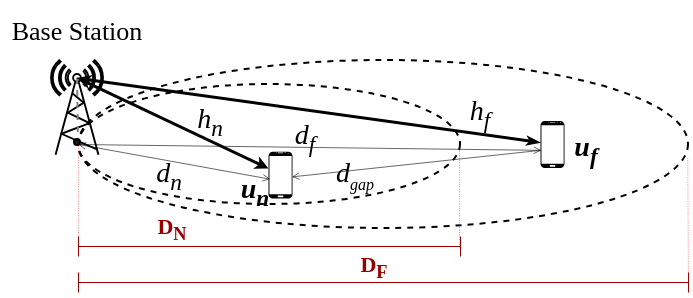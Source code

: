 <mxfile version="22.1.0" type="github" pages="3">
  <diagram id="b-OBa6_lK4KeCsZuDDP8" name="Page-1">
    <mxGraphModel dx="1229" dy="813" grid="1" gridSize="10" guides="1" tooltips="1" connect="1" arrows="1" fold="1" page="1" pageScale="1" pageWidth="850" pageHeight="1100" math="0" shadow="0">
      <root>
        <mxCell id="0" />
        <mxCell id="1" parent="0" />
        <mxCell id="tO50g9iQ6tJXLqnUahDX-7" value="" style="ellipse;whiteSpace=wrap;html=1;fillColor=none;dashed=1;perimeterSpacing=0;sketch=0;movable=1;resizable=1;rotatable=1;deletable=1;editable=1;connectable=1;" parent="1" vertex="1">
          <mxGeometry x="115" y="356" width="305" height="84" as="geometry" />
        </mxCell>
        <mxCell id="tO50g9iQ6tJXLqnUahDX-5" value="" style="ellipse;whiteSpace=wrap;html=1;fillColor=none;dashed=1;movable=1;resizable=1;rotatable=1;deletable=1;editable=1;connectable=1;" parent="1" vertex="1">
          <mxGeometry x="115" y="368" width="191" height="60" as="geometry" />
        </mxCell>
        <mxCell id="tO50g9iQ6tJXLqnUahDX-1" value="" style="fontColor=#0066CC;verticalAlign=top;verticalLabelPosition=bottom;labelPosition=center;align=center;html=1;fillColor=default;strokeColor=default;gradientColor=none;gradientDirection=north;strokeWidth=2;shape=mxgraph.networks.radio_tower;rounded=1;shadow=0;comic=0;labelBackgroundColor=none;perimeterSpacing=0;" parent="1" vertex="1">
          <mxGeometry x="101.5" y="356.13" width="26" height="47.27" as="geometry" />
        </mxCell>
        <mxCell id="tO50g9iQ6tJXLqnUahDX-8" value="" style="endArrow=none;dashed=1;html=1;strokeWidth=1;rounded=0;entryX=0.5;entryY=0.15;entryDx=0;entryDy=0;entryPerimeter=0;exitX=0;exitY=0.5;exitDx=0;exitDy=0;strokeColor=#808080;" parent="1" source="tO50g9iQ6tJXLqnUahDX-7" target="tO50g9iQ6tJXLqnUahDX-1" edge="1">
          <mxGeometry width="50" height="50" relative="1" as="geometry">
            <mxPoint x="100" y="380" as="sourcePoint" />
            <mxPoint x="150" y="330" as="targetPoint" />
          </mxGeometry>
        </mxCell>
        <mxCell id="tO50g9iQ6tJXLqnUahDX-9" value="&lt;span style=&quot;font-size: 13px;&quot;&gt;&lt;b style=&quot;font-size: 14px;&quot;&gt;&lt;i&gt;u&lt;sub&gt;n&lt;/sub&gt;&lt;/i&gt;&lt;/b&gt;&lt;/span&gt;" style="text;html=1;strokeColor=none;fillColor=none;align=center;verticalAlign=middle;whiteSpace=wrap;rounded=0;dashed=1;fontFamily=Times New Roman;" parent="1" vertex="1">
          <mxGeometry x="191.26" y="415.5" width="25" height="12.5" as="geometry" />
        </mxCell>
        <mxCell id="tO50g9iQ6tJXLqnUahDX-10" value="&lt;span style=&quot;font-size: 13px;&quot;&gt;&lt;b style=&quot;font-size: 14px;&quot;&gt;&lt;i&gt;u&lt;sub&gt;f&lt;/sub&gt;&lt;/i&gt;&lt;/b&gt;&lt;/span&gt;" style="text;html=1;strokeColor=none;fillColor=none;align=center;verticalAlign=middle;whiteSpace=wrap;rounded=0;dashed=1;fontFamily=Times New Roman;" parent="1" vertex="1">
          <mxGeometry x="354" y="386.3" width="30" height="30" as="geometry" />
        </mxCell>
        <mxCell id="tO50g9iQ6tJXLqnUahDX-20" value="&lt;span style=&quot;font-weight: normal;&quot;&gt;&lt;font face=&quot;Times New Roman&quot; style=&quot;font-size: 13px;&quot;&gt;Base Station&lt;/font&gt;&lt;/span&gt;" style="text;html=1;strokeColor=none;fillColor=none;align=center;verticalAlign=middle;whiteSpace=wrap;rounded=0;dashed=1;fontStyle=1;fontSize=11;" parent="1" vertex="1">
          <mxGeometry x="76" y="326" width="77" height="30" as="geometry" />
        </mxCell>
        <mxCell id="tO50g9iQ6tJXLqnUahDX-27" value="&lt;span style=&quot;font-size: 11px;&quot;&gt;&lt;b&gt;D&lt;sub&gt;F&lt;/sub&gt;&lt;/b&gt;&lt;/span&gt;" style="text;html=1;strokeColor=none;fillColor=none;align=center;verticalAlign=middle;whiteSpace=wrap;rounded=0;dashed=1;fontFamily=Times New Roman;fontColor=#990000;" parent="1" vertex="1">
          <mxGeometry x="253" y="444" width="20" height="30" as="geometry" />
        </mxCell>
        <mxCell id="tO50g9iQ6tJXLqnUahDX-35" value="" style="ellipse;whiteSpace=wrap;html=1;aspect=fixed;fillColor=#191919;" parent="1" vertex="1">
          <mxGeometry x="113" y="395.5" width="3" height="3" as="geometry" />
        </mxCell>
        <mxCell id="H49S0tHLaL2Qj8qxD6Iv-2" value="" style="endArrow=classicThin;html=1;rounded=0;exitX=0.507;exitY=0.185;exitDx=0;exitDy=0;exitPerimeter=0;strokeColor=#000000;strokeWidth=1.5;startArrow=classicThin;startFill=1;endFill=1;endSize=2;startSize=2;entryX=-0.022;entryY=0.457;entryDx=0;entryDy=0;entryPerimeter=0;" parent="1" source="tO50g9iQ6tJXLqnUahDX-1" target="nDdLiPCy8IWlbIIjnGRO-10" edge="1">
          <mxGeometry width="50" height="50" relative="1" as="geometry">
            <mxPoint x="123" y="318" as="sourcePoint" />
            <mxPoint x="360" y="421" as="targetPoint" />
          </mxGeometry>
        </mxCell>
        <mxCell id="tUv6s2DaMZKzackl_oVq-1" value="&lt;span style=&quot;font-size: 14px;&quot;&gt;&lt;i&gt;h&lt;sub&gt;f&lt;/sub&gt;&lt;/i&gt;&lt;/span&gt;" style="text;html=1;strokeColor=none;fillColor=none;align=center;verticalAlign=middle;whiteSpace=wrap;rounded=0;dashed=1;fontFamily=Times New Roman;" parent="1" vertex="1">
          <mxGeometry x="286" y="368" width="60" height="30" as="geometry" />
        </mxCell>
        <mxCell id="tUv6s2DaMZKzackl_oVq-2" value="&lt;span style=&quot;font-size: 14px;&quot;&gt;&lt;i&gt;h&lt;sub&gt;n&lt;/sub&gt;&lt;/i&gt;&lt;/span&gt;" style="text;html=1;strokeColor=none;fillColor=none;align=center;verticalAlign=middle;whiteSpace=wrap;rounded=0;dashed=1;fontFamily=Times New Roman;" parent="1" vertex="1">
          <mxGeometry x="169" y="372.4" width="24" height="30" as="geometry" />
        </mxCell>
        <mxCell id="nDdLiPCy8IWlbIIjnGRO-3" value="" style="endArrow=open;html=1;rounded=0;exitX=0;exitY=0.5;exitDx=0;exitDy=0;strokeWidth=0.3;startArrow=open;startFill=0;endFill=0;endSize=3;startSize=3;entryX=0.059;entryY=0.586;entryDx=0;entryDy=0;entryPerimeter=0;" parent="1" source="tO50g9iQ6tJXLqnUahDX-5" target="nDdLiPCy8IWlbIIjnGRO-9" edge="1">
          <mxGeometry width="50" height="50" relative="1" as="geometry">
            <mxPoint x="170" y="440" as="sourcePoint" />
            <mxPoint x="235.016" y="388.399" as="targetPoint" />
          </mxGeometry>
        </mxCell>
        <mxCell id="nDdLiPCy8IWlbIIjnGRO-4" value="" style="endArrow=open;html=1;rounded=0;exitX=0;exitY=0.5;exitDx=0;exitDy=0;entryX=0.024;entryY=0.625;entryDx=0;entryDy=0;entryPerimeter=0;strokeWidth=0.3;startArrow=none;startFill=0;endFill=0;endSize=3;startSize=3;" parent="1" source="tO50g9iQ6tJXLqnUahDX-5" target="nDdLiPCy8IWlbIIjnGRO-10" edge="1">
          <mxGeometry width="50" height="50" relative="1" as="geometry">
            <mxPoint x="125" y="408" as="sourcePoint" />
            <mxPoint x="245.016" y="398.399" as="targetPoint" />
          </mxGeometry>
        </mxCell>
        <mxCell id="nDdLiPCy8IWlbIIjnGRO-5" value="&lt;span style=&quot;font-size: 14px;&quot;&gt;&lt;i style=&quot;&quot;&gt;d&lt;sub style=&quot;&quot;&gt;n&lt;/sub&gt;&lt;/i&gt;&lt;/span&gt;" style="text;html=1;strokeColor=none;fillColor=none;align=center;verticalAlign=middle;whiteSpace=wrap;rounded=0;dashed=1;fontFamily=Times New Roman;" parent="1" vertex="1">
          <mxGeometry x="148" y="398.5" width="25" height="30" as="geometry" />
        </mxCell>
        <mxCell id="nDdLiPCy8IWlbIIjnGRO-7" value="&lt;span style=&quot;font-size: 14px;&quot;&gt;&lt;i style=&quot;&quot;&gt;d&lt;sub style=&quot;&quot;&gt;f&lt;/sub&gt;&lt;/i&gt;&lt;/span&gt;" style="text;html=1;strokeColor=none;fillColor=none;align=center;verticalAlign=middle;whiteSpace=wrap;rounded=0;dashed=1;fontFamily=Times New Roman;" parent="1" vertex="1">
          <mxGeometry x="216.26" y="379.7" width="25" height="30" as="geometry" />
        </mxCell>
        <mxCell id="nDdLiPCy8IWlbIIjnGRO-10" value="" style="verticalLabelPosition=bottom;verticalAlign=top;html=1;shadow=0;dashed=0;strokeWidth=0.1;shape=mxgraph.android.phone2;strokeColor=none;fillColor=#000000;" parent="1" vertex="1">
          <mxGeometry x="346" y="386.3" width="12" height="23.4" as="geometry" />
        </mxCell>
        <mxCell id="tO50g9iQ6tJXLqnUahDX-26" value="&lt;span style=&quot;font-size: 11px;&quot;&gt;&lt;b&gt;D&lt;sub&gt;N&lt;/sub&gt;&lt;/b&gt;&lt;/span&gt;" style="text;html=1;strokeColor=none;fillColor=none;align=center;verticalAlign=middle;whiteSpace=wrap;rounded=0;dashed=1;fontFamily=Times New Roman;fontColor=#990000;strokeWidth=0.2;" parent="1" vertex="1">
          <mxGeometry x="149" y="425" width="25.521" height="30" as="geometry" />
        </mxCell>
        <mxCell id="nDdLiPCy8IWlbIIjnGRO-21" value="" style="endArrow=none;dashed=1;html=1;strokeWidth=0.2;rounded=0;fontFamily=Times New Roman;fontSize=11;fontColor=#990000;startSize=3;endSize=3;strokeColor=#CC0000;" parent="1" edge="1">
          <mxGeometry width="50" height="50" relative="1" as="geometry">
            <mxPoint x="420" y="470" as="sourcePoint" />
            <mxPoint x="419.62" y="404" as="targetPoint" />
          </mxGeometry>
        </mxCell>
        <mxCell id="nDdLiPCy8IWlbIIjnGRO-25" value="" style="endArrow=none;dashed=1;html=1;strokeWidth=0.2;rounded=0;fontFamily=Times New Roman;fontSize=11;fontColor=#990000;startSize=3;endSize=3;strokeColor=#CC0000;" parent="1" edge="1">
          <mxGeometry width="50" height="50" relative="1" as="geometry">
            <mxPoint x="115.0" y="449.5" as="sourcePoint" />
            <mxPoint x="115.0" y="398.5" as="targetPoint" />
          </mxGeometry>
        </mxCell>
        <mxCell id="nDdLiPCy8IWlbIIjnGRO-9" value="" style="verticalLabelPosition=bottom;verticalAlign=top;html=1;shadow=0;dashed=0;strokeWidth=0.1;shape=mxgraph.android.phone2;strokeColor=none;fillColor=#000000;" parent="1" vertex="1">
          <mxGeometry x="210" y="401.6" width="12" height="23.4" as="geometry" />
        </mxCell>
        <mxCell id="nDdLiPCy8IWlbIIjnGRO-30" value="" style="endArrow=classic;html=1;rounded=0;strokeColor=#000000;exitX=0.503;exitY=0.184;exitDx=0;exitDy=0;exitPerimeter=0;strokeWidth=1.5;startArrow=classicThin;startFill=1;endFill=1;endSize=2;startSize=2;" parent="1" source="tO50g9iQ6tJXLqnUahDX-1" edge="1">
          <mxGeometry width="50" height="50" relative="1" as="geometry">
            <mxPoint x="114.578" y="364.828" as="sourcePoint" />
            <mxPoint x="210" y="410" as="targetPoint" />
          </mxGeometry>
        </mxCell>
        <mxCell id="nDdLiPCy8IWlbIIjnGRO-31" value="" style="group" parent="1" vertex="1" connectable="0">
          <mxGeometry x="115" y="444" width="191" height="10" as="geometry" />
        </mxCell>
        <mxCell id="tO50g9iQ6tJXLqnUahDX-18" value="" style="endArrow=none;html=1;rounded=0;fontSize=13;fontColor=#636363;strokeColor=#990000;strokeWidth=0.5;" parent="nDdLiPCy8IWlbIIjnGRO-31" edge="1">
          <mxGeometry width="50" height="50" relative="1" as="geometry">
            <mxPoint y="5" as="sourcePoint" />
            <mxPoint x="191" y="5" as="targetPoint" />
          </mxGeometry>
        </mxCell>
        <mxCell id="nDdLiPCy8IWlbIIjnGRO-27" value="" style="endArrow=none;html=1;rounded=0;fontSize=13;fontColor=#990000;strokeColor=#990000;strokeWidth=0.5;" parent="nDdLiPCy8IWlbIIjnGRO-31" edge="1">
          <mxGeometry width="50" height="50" relative="1" as="geometry">
            <mxPoint y="10" as="sourcePoint" />
            <mxPoint as="targetPoint" />
          </mxGeometry>
        </mxCell>
        <mxCell id="nDdLiPCy8IWlbIIjnGRO-28" value="" style="endArrow=none;html=1;rounded=0;fontSize=13;fontColor=#990000;strokeColor=#990000;strokeWidth=0.5;" parent="nDdLiPCy8IWlbIIjnGRO-31" edge="1">
          <mxGeometry width="50" height="50" relative="1" as="geometry">
            <mxPoint x="191" y="10" as="sourcePoint" />
            <mxPoint x="191" as="targetPoint" />
          </mxGeometry>
        </mxCell>
        <mxCell id="nDdLiPCy8IWlbIIjnGRO-32" value="" style="group" parent="1" vertex="1" connectable="0">
          <mxGeometry x="115" y="462" width="305" height="10" as="geometry" />
        </mxCell>
        <mxCell id="tO50g9iQ6tJXLqnUahDX-19" value="" style="endArrow=none;html=1;rounded=0;fontSize=13;fontColor=#990000;strokeColor=#990000;strokeWidth=0.5;" parent="nDdLiPCy8IWlbIIjnGRO-32" edge="1">
          <mxGeometry width="50" height="50" relative="1" as="geometry">
            <mxPoint y="5" as="sourcePoint" />
            <mxPoint x="305" y="5" as="targetPoint" />
          </mxGeometry>
        </mxCell>
        <mxCell id="tO50g9iQ6tJXLqnUahDX-24" value="" style="endArrow=none;html=1;rounded=0;fontSize=13;fontColor=#990000;strokeColor=#990000;strokeWidth=0.5;" parent="nDdLiPCy8IWlbIIjnGRO-32" edge="1">
          <mxGeometry width="50" height="50" relative="1" as="geometry">
            <mxPoint y="10" as="sourcePoint" />
            <mxPoint as="targetPoint" />
          </mxGeometry>
        </mxCell>
        <mxCell id="nDdLiPCy8IWlbIIjnGRO-26" value="" style="endArrow=none;html=1;rounded=0;fontSize=13;fontColor=#990000;strokeColor=#990000;strokeWidth=0.5;" parent="nDdLiPCy8IWlbIIjnGRO-32" edge="1">
          <mxGeometry width="50" height="50" relative="1" as="geometry">
            <mxPoint x="305" y="10" as="sourcePoint" />
            <mxPoint x="305" as="targetPoint" />
          </mxGeometry>
        </mxCell>
        <mxCell id="ETNqU_zbDk-HJNVnh3iV-1" value="" style="endArrow=none;dashed=1;html=1;strokeWidth=0.2;rounded=0;fontFamily=Times New Roman;fontSize=11;fontColor=#990000;startSize=3;endSize=3;strokeColor=#CC0000;" parent="1" edge="1">
          <mxGeometry width="50" height="50" relative="1" as="geometry">
            <mxPoint x="305.52" y="449.5" as="sourcePoint" />
            <mxPoint x="305.52" y="398.5" as="targetPoint" />
          </mxGeometry>
        </mxCell>
        <mxCell id="04BlQzbQStKkMsuI6OcD-1" value="" style="endArrow=none;html=1;rounded=0;exitX=0.984;exitY=0.538;exitDx=0;exitDy=0;strokeWidth=0.3;startArrow=open;startFill=0;endFill=0;endSize=3;startSize=3;entryX=0.009;entryY=0.625;entryDx=0;entryDy=0;entryPerimeter=0;exitPerimeter=0;" parent="1" source="nDdLiPCy8IWlbIIjnGRO-9" target="nDdLiPCy8IWlbIIjnGRO-10" edge="1">
          <mxGeometry width="50" height="50" relative="1" as="geometry">
            <mxPoint x="125" y="408" as="sourcePoint" />
            <mxPoint x="220.708" y="425.312" as="targetPoint" />
          </mxGeometry>
        </mxCell>
        <mxCell id="04BlQzbQStKkMsuI6OcD-2" value="&lt;i style=&quot;&quot;&gt;&lt;span style=&quot;font-size: 14px;&quot;&gt;d&lt;/span&gt;&lt;sub style=&quot;&quot;&gt;&lt;font style=&quot;font-size: 8px;&quot;&gt;gap&lt;/font&gt;&lt;/sub&gt;&lt;/i&gt;" style="text;html=1;strokeColor=none;fillColor=none;align=center;verticalAlign=middle;whiteSpace=wrap;rounded=0;dashed=1;fontFamily=Times New Roman;" parent="1" vertex="1">
          <mxGeometry x="241.26" y="398.5" width="25" height="30" as="geometry" />
        </mxCell>
      </root>
    </mxGraphModel>
  </diagram>
  <diagram id="V_QKAScqgxeFU0R6fdEx" name="Page-2">
    <mxGraphModel dx="1229" dy="813" grid="1" gridSize="10" guides="1" tooltips="1" connect="1" arrows="1" fold="1" page="1" pageScale="1" pageWidth="850" pageHeight="1100" math="0" shadow="0">
      <root>
        <mxCell id="0" />
        <mxCell id="1" parent="0" />
        <mxCell id="zHpPPcOoKTyZUf0YzHXz-34" value="" style="group" parent="1" vertex="1" connectable="0">
          <mxGeometry x="60" y="210" width="729.84" height="314" as="geometry" />
        </mxCell>
        <mxCell id="zHpPPcOoKTyZUf0YzHXz-1" value="" style="ellipse;whiteSpace=wrap;html=1;fillColor=none;dashed=1;perimeterSpacing=0;sketch=0;movable=1;resizable=1;rotatable=1;deletable=1;editable=1;connectable=1;" parent="zHpPPcOoKTyZUf0YzHXz-34" vertex="1">
          <mxGeometry x="82.743" y="63.649" width="647.097" height="178.216" as="geometry" />
        </mxCell>
        <mxCell id="zHpPPcOoKTyZUf0YzHXz-2" value="" style="ellipse;whiteSpace=wrap;html=1;fillColor=none;dashed=1;movable=1;resizable=1;rotatable=1;deletable=1;editable=1;connectable=1;" parent="zHpPPcOoKTyZUf0YzHXz-34" vertex="1">
          <mxGeometry x="82.743" y="89.108" width="405.231" height="127.297" as="geometry" />
        </mxCell>
        <mxCell id="zHpPPcOoKTyZUf0YzHXz-3" value="" style="fontColor=#0066CC;verticalAlign=top;verticalLabelPosition=bottom;labelPosition=center;align=center;html=1;fillColor=default;strokeColor=default;gradientColor=none;gradientDirection=north;strokeWidth=2;shape=mxgraph.networks.radio_tower;rounded=1;shadow=0;comic=0;labelBackgroundColor=none;perimeterSpacing=0;" parent="zHpPPcOoKTyZUf0YzHXz-34" vertex="1">
          <mxGeometry x="54.102" y="63.924" width="55.162" height="100.289" as="geometry" />
        </mxCell>
        <mxCell id="zHpPPcOoKTyZUf0YzHXz-4" value="" style="endArrow=none;dashed=1;html=1;strokeWidth=1;rounded=0;entryX=0.5;entryY=0.15;entryDx=0;entryDy=0;entryPerimeter=0;exitX=0;exitY=0.5;exitDx=0;exitDy=0;strokeColor=#808080;" parent="zHpPPcOoKTyZUf0YzHXz-34" source="zHpPPcOoKTyZUf0YzHXz-1" target="zHpPPcOoKTyZUf0YzHXz-3" edge="1">
          <mxGeometry width="50" height="50" relative="1" as="geometry">
            <mxPoint x="50.919" y="114.568" as="sourcePoint" />
            <mxPoint x="157.0" y="8.486" as="targetPoint" />
          </mxGeometry>
        </mxCell>
        <mxCell id="zHpPPcOoKTyZUf0YzHXz-5" value="&lt;span style=&quot;font-size: 17px;&quot;&gt;&lt;b style=&quot;font-size: 17px;&quot;&gt;&lt;i style=&quot;font-size: 17px;&quot;&gt;u&lt;sub style=&quot;font-size: 17px;&quot;&gt;n&lt;/sub&gt;&lt;/i&gt;&lt;/b&gt;&lt;/span&gt;" style="text;html=1;strokeColor=none;fillColor=none;align=center;verticalAlign=middle;whiteSpace=wrap;rounded=0;dashed=1;fontFamily=Times New Roman;fontSize=17;" parent="zHpPPcOoKTyZUf0YzHXz-34" vertex="1">
          <mxGeometry x="244.539" y="189.885" width="53.041" height="26.52" as="geometry" />
        </mxCell>
        <mxCell id="zHpPPcOoKTyZUf0YzHXz-6" value="&lt;span style=&quot;font-size: 17px;&quot;&gt;&lt;b style=&quot;font-size: 17px;&quot;&gt;&lt;i style=&quot;font-size: 17px;&quot;&gt;u&lt;sub style=&quot;font-size: 17px;&quot;&gt;f&lt;/sub&gt;&lt;/i&gt;&lt;/b&gt;&lt;/span&gt;" style="text;html=1;strokeColor=none;fillColor=none;align=center;verticalAlign=middle;whiteSpace=wrap;rounded=0;dashed=1;fontFamily=Times New Roman;fontSize=17;" parent="zHpPPcOoKTyZUf0YzHXz-34" vertex="1">
          <mxGeometry x="589.813" y="127.934" width="63.649" height="63.649" as="geometry" />
        </mxCell>
        <mxCell id="zHpPPcOoKTyZUf0YzHXz-7" value="&lt;span style=&quot;font-weight: normal; font-size: 14px;&quot;&gt;&lt;font face=&quot;Times New Roman&quot; style=&quot;font-size: 14px;&quot;&gt;Base Station&lt;/font&gt;&lt;/span&gt;" style="text;html=1;strokeColor=none;fillColor=none;align=center;verticalAlign=middle;whiteSpace=wrap;rounded=0;dashed=1;fontStyle=1;fontSize=14;" parent="zHpPPcOoKTyZUf0YzHXz-34" vertex="1">
          <mxGeometry width="163.365" height="63.649" as="geometry" />
        </mxCell>
        <mxCell id="zHpPPcOoKTyZUf0YzHXz-8" value="&lt;span style=&quot;font-size: 17px;&quot;&gt;&lt;b style=&quot;font-size: 17px;&quot;&gt;D&lt;sub style=&quot;font-size: 17px;&quot;&gt;F&lt;/sub&gt;&lt;/b&gt;&lt;/span&gt;" style="text;html=1;strokeColor=none;fillColor=none;align=center;verticalAlign=middle;whiteSpace=wrap;rounded=0;dashed=1;fontFamily=Times New Roman;fontColor=#990000;fontSize=17;" parent="zHpPPcOoKTyZUf0YzHXz-34" vertex="1">
          <mxGeometry x="375.528" y="250.351" width="42.433" height="63.649" as="geometry" />
        </mxCell>
        <mxCell id="zHpPPcOoKTyZUf0YzHXz-9" value="" style="ellipse;whiteSpace=wrap;html=1;aspect=fixed;fillColor=#191919;" parent="zHpPPcOoKTyZUf0YzHXz-34" vertex="1">
          <mxGeometry x="78.5" y="147.453" width="6.365" height="6.365" as="geometry" />
        </mxCell>
        <mxCell id="zHpPPcOoKTyZUf0YzHXz-10" value="" style="endArrow=classicThin;html=1;rounded=0;exitX=0.507;exitY=0.185;exitDx=0;exitDy=0;exitPerimeter=0;strokeColor=#000000;strokeWidth=1.5;startArrow=classicThin;startFill=1;endFill=1;endSize=2;startSize=2;entryX=-0.022;entryY=0.457;entryDx=0;entryDy=0;entryPerimeter=0;" parent="zHpPPcOoKTyZUf0YzHXz-34" source="zHpPPcOoKTyZUf0YzHXz-3" target="zHpPPcOoKTyZUf0YzHXz-17" edge="1">
          <mxGeometry width="50" height="50" relative="1" as="geometry">
            <mxPoint x="99.717" y="-16.973" as="sourcePoint" />
            <mxPoint x="602.542" y="201.554" as="targetPoint" />
          </mxGeometry>
        </mxCell>
        <mxCell id="zHpPPcOoKTyZUf0YzHXz-11" value="&lt;span style=&quot;font-size: 17px;&quot;&gt;&lt;i style=&quot;font-size: 17px;&quot;&gt;h&lt;sub style=&quot;font-size: 17px;&quot;&gt;f&lt;/sub&gt;&lt;/i&gt;&lt;/span&gt;" style="text;html=1;strokeColor=none;fillColor=none;align=center;verticalAlign=middle;whiteSpace=wrap;rounded=0;dashed=1;fontFamily=Times New Roman;fontSize=17;" parent="zHpPPcOoKTyZUf0YzHXz-34" vertex="1">
          <mxGeometry x="445.542" y="89.108" width="127.298" height="63.649" as="geometry" />
        </mxCell>
        <mxCell id="zHpPPcOoKTyZUf0YzHXz-12" value="&lt;span style=&quot;font-size: 14px;&quot;&gt;&lt;i&gt;h&lt;sub&gt;n&lt;/sub&gt;&lt;/i&gt;&lt;/span&gt;" style="text;html=1;strokeColor=none;fillColor=none;align=center;verticalAlign=middle;whiteSpace=wrap;rounded=0;dashed=1;fontFamily=Times New Roman;" parent="zHpPPcOoKTyZUf0YzHXz-34" vertex="1">
          <mxGeometry x="197.311" y="98.443" width="50.919" height="63.649" as="geometry" />
        </mxCell>
        <mxCell id="zHpPPcOoKTyZUf0YzHXz-13" value="" style="endArrow=open;html=1;rounded=0;exitX=0;exitY=0.5;exitDx=0;exitDy=0;strokeWidth=0.3;startArrow=open;startFill=0;endFill=0;endSize=3;startSize=3;entryX=0.059;entryY=0.586;entryDx=0;entryDy=0;entryPerimeter=0;" parent="zHpPPcOoKTyZUf0YzHXz-34" source="zHpPPcOoKTyZUf0YzHXz-2" target="zHpPPcOoKTyZUf0YzHXz-21" edge="1">
          <mxGeometry width="50" height="50" relative="1" as="geometry">
            <mxPoint x="199.433" y="241.865" as="sourcePoint" />
            <mxPoint x="337.373" y="132.388" as="targetPoint" />
          </mxGeometry>
        </mxCell>
        <mxCell id="zHpPPcOoKTyZUf0YzHXz-14" value="" style="endArrow=open;html=1;rounded=0;exitX=0;exitY=0.5;exitDx=0;exitDy=0;entryX=0.024;entryY=0.625;entryDx=0;entryDy=0;entryPerimeter=0;strokeWidth=0.3;startArrow=none;startFill=0;endFill=0;endSize=3;startSize=3;" parent="zHpPPcOoKTyZUf0YzHXz-34" source="zHpPPcOoKTyZUf0YzHXz-2" target="zHpPPcOoKTyZUf0YzHXz-17" edge="1">
          <mxGeometry width="50" height="50" relative="1" as="geometry">
            <mxPoint x="103.96" y="173.973" as="sourcePoint" />
            <mxPoint x="358.589" y="153.604" as="targetPoint" />
          </mxGeometry>
        </mxCell>
        <mxCell id="zHpPPcOoKTyZUf0YzHXz-15" value="&lt;span style=&quot;font-size: 17px;&quot;&gt;&lt;i style=&quot;font-size: 17px;&quot;&gt;d&lt;sub style=&quot;font-size: 17px;&quot;&gt;n&lt;/sub&gt;&lt;/i&gt;&lt;/span&gt;" style="text;html=1;strokeColor=none;fillColor=none;align=center;verticalAlign=middle;whiteSpace=wrap;rounded=0;dashed=1;fontFamily=Times New Roman;fontSize=17;" parent="zHpPPcOoKTyZUf0YzHXz-34" vertex="1">
          <mxGeometry x="152.757" y="153.818" width="53.041" height="63.649" as="geometry" />
        </mxCell>
        <mxCell id="zHpPPcOoKTyZUf0YzHXz-16" value="&lt;span style=&quot;font-size: 17px;&quot;&gt;&lt;i style=&quot;font-size: 17px;&quot;&gt;d&lt;sub style=&quot;font-size: 17px;&quot;&gt;f&lt;/sub&gt;&lt;/i&gt;&lt;/span&gt;" style="text;html=1;strokeColor=none;fillColor=none;align=center;verticalAlign=middle;whiteSpace=wrap;rounded=0;dashed=1;fontFamily=Times New Roman;fontSize=17;" parent="zHpPPcOoKTyZUf0YzHXz-34" vertex="1">
          <mxGeometry x="297.58" y="113.931" width="53.041" height="63.649" as="geometry" />
        </mxCell>
        <mxCell id="zHpPPcOoKTyZUf0YzHXz-17" value="" style="verticalLabelPosition=bottom;verticalAlign=top;html=1;shadow=0;dashed=0;strokeWidth=0.1;shape=mxgraph.android.phone2;strokeColor=none;fillColor=#000000;" parent="zHpPPcOoKTyZUf0YzHXz-34" vertex="1">
          <mxGeometry x="572.84" y="127.934" width="25.46" height="49.646" as="geometry" />
        </mxCell>
        <mxCell id="zHpPPcOoKTyZUf0YzHXz-18" value="&lt;span style=&quot;font-size: 17px;&quot;&gt;&lt;b style=&quot;font-size: 17px;&quot;&gt;D&lt;sub style=&quot;font-size: 17px;&quot;&gt;N&lt;/sub&gt;&lt;/b&gt;&lt;/span&gt;" style="text;html=1;strokeColor=none;fillColor=none;align=center;verticalAlign=middle;whiteSpace=wrap;rounded=0;dashed=1;fontFamily=Times New Roman;fontColor=#990000;strokeWidth=0.2;fontSize=17;" parent="zHpPPcOoKTyZUf0YzHXz-34" vertex="1">
          <mxGeometry x="154.879" y="210.041" width="54.146" height="63.649" as="geometry" />
        </mxCell>
        <mxCell id="zHpPPcOoKTyZUf0YzHXz-19" value="" style="endArrow=none;dashed=1;html=1;strokeWidth=0.2;rounded=0;fontFamily=Times New Roman;fontSize=11;fontColor=#990000;startSize=3;endSize=3;strokeColor=#CC0000;" parent="zHpPPcOoKTyZUf0YzHXz-34" edge="1">
          <mxGeometry width="50" height="50" relative="1" as="geometry">
            <mxPoint x="729.84" y="305.514" as="sourcePoint" />
            <mxPoint x="729.034" y="165.486" as="targetPoint" />
          </mxGeometry>
        </mxCell>
        <mxCell id="zHpPPcOoKTyZUf0YzHXz-20" value="" style="endArrow=none;dashed=1;html=1;strokeWidth=0.2;rounded=0;fontFamily=Times New Roman;fontSize=11;fontColor=#990000;startSize=3;endSize=3;strokeColor=#CC0000;" parent="zHpPPcOoKTyZUf0YzHXz-34" edge="1">
          <mxGeometry width="50" height="50" relative="1" as="geometry">
            <mxPoint x="82.743" y="262.02" as="sourcePoint" />
            <mxPoint x="82.743" y="153.818" as="targetPoint" />
          </mxGeometry>
        </mxCell>
        <mxCell id="zHpPPcOoKTyZUf0YzHXz-21" value="" style="verticalLabelPosition=bottom;verticalAlign=top;html=1;shadow=0;dashed=0;strokeWidth=0.1;shape=mxgraph.android.phone2;strokeColor=none;fillColor=#000000;" parent="zHpPPcOoKTyZUf0YzHXz-34" vertex="1">
          <mxGeometry x="284.298" y="160.395" width="25.46" height="49.646" as="geometry" />
        </mxCell>
        <mxCell id="zHpPPcOoKTyZUf0YzHXz-22" value="" style="endArrow=classic;html=1;rounded=0;strokeColor=#000000;exitX=0.503;exitY=0.184;exitDx=0;exitDy=0;exitPerimeter=0;strokeWidth=1.5;startArrow=classicThin;startFill=1;endFill=1;endSize=2;startSize=2;" parent="zHpPPcOoKTyZUf0YzHXz-34" source="zHpPPcOoKTyZUf0YzHXz-3" edge="1">
          <mxGeometry width="50" height="50" relative="1" as="geometry">
            <mxPoint x="81.848" y="82.378" as="sourcePoint" />
            <mxPoint x="284.298" y="178.216" as="targetPoint" />
          </mxGeometry>
        </mxCell>
        <mxCell id="zHpPPcOoKTyZUf0YzHXz-23" value="" style="group" parent="zHpPPcOoKTyZUf0YzHXz-34" vertex="1" connectable="0">
          <mxGeometry x="82.743" y="250.351" width="405.231" height="21.216" as="geometry" />
        </mxCell>
        <mxCell id="zHpPPcOoKTyZUf0YzHXz-24" value="" style="endArrow=none;html=1;rounded=0;fontSize=13;fontColor=#636363;strokeColor=#990000;strokeWidth=0.5;" parent="zHpPPcOoKTyZUf0YzHXz-23" edge="1">
          <mxGeometry width="50" height="50" relative="1" as="geometry">
            <mxPoint y="10.608" as="sourcePoint" />
            <mxPoint x="405.231" y="10.608" as="targetPoint" />
          </mxGeometry>
        </mxCell>
        <mxCell id="zHpPPcOoKTyZUf0YzHXz-25" value="" style="endArrow=none;html=1;rounded=0;fontSize=13;fontColor=#990000;strokeColor=#990000;strokeWidth=0.5;" parent="zHpPPcOoKTyZUf0YzHXz-23" edge="1">
          <mxGeometry width="50" height="50" relative="1" as="geometry">
            <mxPoint y="21.216" as="sourcePoint" />
            <mxPoint as="targetPoint" />
          </mxGeometry>
        </mxCell>
        <mxCell id="zHpPPcOoKTyZUf0YzHXz-26" value="" style="endArrow=none;html=1;rounded=0;fontSize=13;fontColor=#990000;strokeColor=#990000;strokeWidth=0.5;" parent="zHpPPcOoKTyZUf0YzHXz-23" edge="1">
          <mxGeometry width="50" height="50" relative="1" as="geometry">
            <mxPoint x="405.231" y="21.216" as="sourcePoint" />
            <mxPoint x="405.231" as="targetPoint" />
          </mxGeometry>
        </mxCell>
        <mxCell id="zHpPPcOoKTyZUf0YzHXz-27" value="" style="group" parent="zHpPPcOoKTyZUf0YzHXz-34" vertex="1" connectable="0">
          <mxGeometry x="82.743" y="288.541" width="647.097" height="21.216" as="geometry" />
        </mxCell>
        <mxCell id="zHpPPcOoKTyZUf0YzHXz-28" value="" style="endArrow=none;html=1;rounded=0;fontSize=13;fontColor=#990000;strokeColor=#990000;strokeWidth=0.5;" parent="zHpPPcOoKTyZUf0YzHXz-27" edge="1">
          <mxGeometry width="50" height="50" relative="1" as="geometry">
            <mxPoint y="10.608" as="sourcePoint" />
            <mxPoint x="647.097" y="10.608" as="targetPoint" />
          </mxGeometry>
        </mxCell>
        <mxCell id="zHpPPcOoKTyZUf0YzHXz-29" value="" style="endArrow=none;html=1;rounded=0;fontSize=13;fontColor=#990000;strokeColor=#990000;strokeWidth=0.5;" parent="zHpPPcOoKTyZUf0YzHXz-27" edge="1">
          <mxGeometry width="50" height="50" relative="1" as="geometry">
            <mxPoint y="21.216" as="sourcePoint" />
            <mxPoint as="targetPoint" />
          </mxGeometry>
        </mxCell>
        <mxCell id="zHpPPcOoKTyZUf0YzHXz-30" value="" style="endArrow=none;html=1;rounded=0;fontSize=13;fontColor=#990000;strokeColor=#990000;strokeWidth=0.5;" parent="zHpPPcOoKTyZUf0YzHXz-27" edge="1">
          <mxGeometry width="50" height="50" relative="1" as="geometry">
            <mxPoint x="647.097" y="21.216" as="sourcePoint" />
            <mxPoint x="647.097" as="targetPoint" />
          </mxGeometry>
        </mxCell>
        <mxCell id="zHpPPcOoKTyZUf0YzHXz-31" value="" style="endArrow=none;dashed=1;html=1;strokeWidth=0.2;rounded=0;fontFamily=Times New Roman;fontSize=11;fontColor=#990000;startSize=3;endSize=3;strokeColor=#CC0000;" parent="zHpPPcOoKTyZUf0YzHXz-34" edge="1">
          <mxGeometry width="50" height="50" relative="1" as="geometry">
            <mxPoint x="486.956" y="262.02" as="sourcePoint" />
            <mxPoint x="486.956" y="153.818" as="targetPoint" />
          </mxGeometry>
        </mxCell>
        <mxCell id="zHpPPcOoKTyZUf0YzHXz-32" value="" style="endArrow=none;html=1;rounded=0;exitX=0.984;exitY=0.538;exitDx=0;exitDy=0;strokeWidth=0.3;startArrow=open;startFill=0;endFill=0;endSize=3;startSize=3;entryX=0.009;entryY=0.625;entryDx=0;entryDy=0;entryPerimeter=0;exitPerimeter=0;" parent="zHpPPcOoKTyZUf0YzHXz-34" source="zHpPPcOoKTyZUf0YzHXz-21" target="zHpPPcOoKTyZUf0YzHXz-17" edge="1">
          <mxGeometry width="50" height="50" relative="1" as="geometry">
            <mxPoint x="103.96" y="173.973" as="sourcePoint" />
            <mxPoint x="307.017" y="210.703" as="targetPoint" />
          </mxGeometry>
        </mxCell>
        <mxCell id="zHpPPcOoKTyZUf0YzHXz-33" value="&lt;i style=&quot;font-size: 17px;&quot;&gt;&lt;span style=&quot;font-size: 17px;&quot;&gt;d&lt;/span&gt;&lt;sub style=&quot;font-size: 17px;&quot;&gt;&lt;font style=&quot;font-size: 17px;&quot;&gt;gap&lt;/font&gt;&lt;/sub&gt;&lt;/i&gt;" style="text;html=1;strokeColor=none;fillColor=none;align=center;verticalAlign=middle;whiteSpace=wrap;rounded=0;dashed=1;fontFamily=Times New Roman;fontSize=17;" parent="zHpPPcOoKTyZUf0YzHXz-34" vertex="1">
          <mxGeometry x="350.62" y="153.818" width="53.041" height="63.649" as="geometry" />
        </mxCell>
      </root>
    </mxGraphModel>
  </diagram>
  <diagram id="PLMEAjeWdnhOUfSVJWBU" name="Page-3">
    <mxGraphModel dx="848" dy="561" grid="1" gridSize="10" guides="1" tooltips="1" connect="1" arrows="1" fold="1" page="1" pageScale="1" pageWidth="850" pageHeight="1100" math="0" shadow="0">
      <root>
        <mxCell id="0" />
        <mxCell id="1" parent="0" />
        <mxCell id="F1pbT8xT7qpzukfsUuTu-16" value="&lt;span style=&quot;font-size: 17px;&quot;&gt;&lt;i style=&quot;font-size: 17px;&quot;&gt;d&lt;sub style=&quot;font-size: 17px;&quot;&gt;n&lt;/sub&gt;&lt;/i&gt;&lt;/span&gt;" style="text;html=1;strokeColor=none;fillColor=none;align=center;verticalAlign=middle;whiteSpace=wrap;rounded=0;dashed=1;fontFamily=Times New Roman;fontSize=17;" vertex="1" parent="1">
          <mxGeometry x="357.577" y="293.808" width="53.041" height="63.649" as="geometry" />
        </mxCell>
        <mxCell id="F1pbT8xT7qpzukfsUuTu-2" value="" style="ellipse;whiteSpace=wrap;html=1;fillColor=none;dashed=1;perimeterSpacing=0;sketch=0;movable=1;resizable=1;rotatable=1;deletable=1;editable=1;connectable=1;" vertex="1" parent="1">
          <mxGeometry x="142.743" y="273.649" width="647.097" height="178.216" as="geometry" />
        </mxCell>
        <mxCell id="F1pbT8xT7qpzukfsUuTu-3" value="" style="ellipse;whiteSpace=wrap;html=1;fillColor=none;dashed=1;movable=1;resizable=1;rotatable=1;deletable=1;editable=1;connectable=1;" vertex="1" parent="1">
          <mxGeometry x="254.133" y="296.988" width="405.231" height="127.297" as="geometry" />
        </mxCell>
        <mxCell id="F1pbT8xT7qpzukfsUuTu-4" value="" style="fontColor=#0066CC;verticalAlign=top;verticalLabelPosition=bottom;labelPosition=center;align=center;html=1;fillColor=default;strokeColor=default;gradientColor=none;gradientDirection=north;strokeWidth=2;shape=mxgraph.networks.radio_tower;rounded=1;shadow=0;comic=0;labelBackgroundColor=none;perimeterSpacing=0;" vertex="1" parent="1">
          <mxGeometry x="430.382" y="280.784" width="55.162" height="100.289" as="geometry" />
        </mxCell>
        <mxCell id="F1pbT8xT7qpzukfsUuTu-5" value="" style="endArrow=none;dashed=1;html=1;strokeWidth=1;rounded=0;entryX=0.5;entryY=0.15;entryDx=0;entryDy=0;entryPerimeter=0;exitX=0;exitY=0.5;exitDx=0;exitDy=0;strokeColor=#808080;" edge="1" parent="1" source="F1pbT8xT7qpzukfsUuTu-2" target="F1pbT8xT7qpzukfsUuTu-4">
          <mxGeometry width="50" height="50" relative="1" as="geometry">
            <mxPoint x="110.919" y="324.568" as="sourcePoint" />
            <mxPoint x="217.0" y="218.486" as="targetPoint" />
          </mxGeometry>
        </mxCell>
        <mxCell id="F1pbT8xT7qpzukfsUuTu-6" value="&lt;span style=&quot;font-size: 17px;&quot;&gt;&lt;b style=&quot;font-size: 17px;&quot;&gt;&lt;i style=&quot;font-size: 17px;&quot;&gt;u&lt;sub style=&quot;font-size: 17px;&quot;&gt;n&lt;/sub&gt;&lt;/i&gt;&lt;/b&gt;&lt;/span&gt;" style="text;html=1;strokeColor=none;fillColor=none;align=center;verticalAlign=middle;whiteSpace=wrap;rounded=0;dashed=1;fontFamily=Times New Roman;fontSize=17;" vertex="1" parent="1">
          <mxGeometry x="304.539" y="325.415" width="53.041" height="26.52" as="geometry" />
        </mxCell>
        <mxCell id="F1pbT8xT7qpzukfsUuTu-7" value="&lt;span style=&quot;font-size: 17px;&quot;&gt;&lt;b style=&quot;font-size: 17px;&quot;&gt;&lt;i style=&quot;font-size: 17px;&quot;&gt;u&lt;sub style=&quot;font-size: 17px;&quot;&gt;f&lt;/sub&gt;&lt;/i&gt;&lt;/b&gt;&lt;/span&gt;" style="text;html=1;strokeColor=none;fillColor=none;align=center;verticalAlign=middle;whiteSpace=wrap;rounded=0;dashed=1;fontFamily=Times New Roman;fontSize=17;" vertex="1" parent="1">
          <mxGeometry x="716.973" y="337.934" width="63.649" height="63.649" as="geometry" />
        </mxCell>
        <mxCell id="F1pbT8xT7qpzukfsUuTu-8" value="&lt;span style=&quot;font-weight: normal; font-size: 14px;&quot;&gt;&lt;font face=&quot;Times New Roman&quot; style=&quot;font-size: 14px;&quot;&gt;Base Station&lt;/font&gt;&lt;/span&gt;" style="text;html=1;strokeColor=none;fillColor=none;align=center;verticalAlign=middle;whiteSpace=wrap;rounded=0;dashed=1;fontStyle=1;fontSize=14;" vertex="1" parent="1">
          <mxGeometry x="442.92" y="255.86" width="163.365" height="63.649" as="geometry" />
        </mxCell>
        <mxCell id="F1pbT8xT7qpzukfsUuTu-10" value="" style="ellipse;whiteSpace=wrap;html=1;aspect=fixed;fillColor=#191919;" vertex="1" parent="1">
          <mxGeometry x="138.5" y="357.453" width="6.365" height="6.365" as="geometry" />
        </mxCell>
        <mxCell id="F1pbT8xT7qpzukfsUuTu-11" value="" style="endArrow=classicThin;html=1;rounded=0;exitX=0.507;exitY=0.185;exitDx=0;exitDy=0;exitPerimeter=0;strokeColor=#000000;strokeWidth=1.5;startArrow=classicThin;startFill=1;endFill=1;endSize=2;startSize=2;entryX=-0.022;entryY=0.457;entryDx=0;entryDy=0;entryPerimeter=0;" edge="1" parent="1" source="F1pbT8xT7qpzukfsUuTu-4" target="F1pbT8xT7qpzukfsUuTu-18">
          <mxGeometry width="50" height="50" relative="1" as="geometry">
            <mxPoint x="159.717" y="193.027" as="sourcePoint" />
            <mxPoint x="662.542" y="411.554" as="targetPoint" />
          </mxGeometry>
        </mxCell>
        <mxCell id="F1pbT8xT7qpzukfsUuTu-12" value="&lt;span style=&quot;font-size: 13px;&quot;&gt;&lt;i style=&quot;font-size: 13px;&quot;&gt;h&lt;sub style=&quot;font-size: 13px;&quot;&gt;f&lt;/sub&gt;&lt;/i&gt;&lt;/span&gt;" style="text;html=1;strokeColor=none;fillColor=none;align=center;verticalAlign=middle;whiteSpace=wrap;rounded=0;dashed=1;fontFamily=Times New Roman;fontSize=13;" vertex="1" parent="1">
          <mxGeometry x="530" y="319.51" width="32.04" height="30.64" as="geometry" />
        </mxCell>
        <mxCell id="F1pbT8xT7qpzukfsUuTu-13" value="&lt;span style=&quot;font-size: 14px;&quot;&gt;&lt;i&gt;h&lt;sub&gt;n&lt;/sub&gt;&lt;/i&gt;&lt;/span&gt;" style="text;html=1;strokeColor=none;fillColor=none;align=center;verticalAlign=middle;whiteSpace=wrap;rounded=0;dashed=1;fontFamily=Times New Roman;" vertex="1" parent="1">
          <mxGeometry x="392.001" y="303.003" width="50.919" height="63.649" as="geometry" />
        </mxCell>
        <mxCell id="F1pbT8xT7qpzukfsUuTu-17" value="&lt;span style=&quot;font-size: 17px;&quot;&gt;&lt;i style=&quot;font-size: 17px;&quot;&gt;d&lt;sub style=&quot;font-size: 17px;&quot;&gt;f&lt;/sub&gt;&lt;/i&gt;&lt;/span&gt;" style="text;html=1;strokeColor=none;fillColor=none;align=center;verticalAlign=middle;whiteSpace=wrap;rounded=0;dashed=1;fontFamily=Times New Roman;fontSize=17;" vertex="1" parent="1">
          <mxGeometry x="570.0" y="317.421" width="53.041" height="63.649" as="geometry" />
        </mxCell>
        <mxCell id="F1pbT8xT7qpzukfsUuTu-18" value="" style="verticalLabelPosition=bottom;verticalAlign=top;html=1;shadow=0;dashed=0;strokeWidth=0.1;shape=mxgraph.android.phone2;strokeColor=none;fillColor=#000000;" vertex="1" parent="1">
          <mxGeometry x="700.0" y="337.934" width="25.46" height="49.646" as="geometry" />
        </mxCell>
        <mxCell id="F1pbT8xT7qpzukfsUuTu-20" value="" style="endArrow=none;dashed=1;html=1;strokeWidth=0.2;rounded=0;fontFamily=Times New Roman;fontSize=11;fontColor=#990000;startSize=3;endSize=3;strokeColor=#CC0000;" edge="1" parent="1">
          <mxGeometry width="50" height="50" relative="1" as="geometry">
            <mxPoint x="789.84" y="515.514" as="sourcePoint" />
            <mxPoint x="789.034" y="375.486" as="targetPoint" />
          </mxGeometry>
        </mxCell>
        <mxCell id="F1pbT8xT7qpzukfsUuTu-23" value="" style="endArrow=classic;html=1;rounded=0;strokeColor=#000000;exitX=0.503;exitY=0.184;exitDx=0;exitDy=0;exitPerimeter=0;strokeWidth=1.5;startArrow=classicThin;startFill=1;endFill=1;endSize=2;startSize=2;entryX=0.969;entryY=0.211;entryDx=0;entryDy=0;entryPerimeter=0;" edge="1" parent="1" source="F1pbT8xT7qpzukfsUuTu-4" target="F1pbT8xT7qpzukfsUuTu-22">
          <mxGeometry width="50" height="50" relative="1" as="geometry">
            <mxPoint x="141.848" y="292.378" as="sourcePoint" />
            <mxPoint x="344.298" y="388.216" as="targetPoint" />
          </mxGeometry>
        </mxCell>
        <mxCell id="F1pbT8xT7qpzukfsUuTu-32" value="" style="endArrow=none;dashed=1;html=1;strokeWidth=0.2;rounded=0;fontFamily=Times New Roman;fontSize=11;fontColor=#990000;startSize=3;endSize=3;strokeColor=#CC0000;" edge="1" parent="1" source="F1pbT8xT7qpzukfsUuTu-34">
          <mxGeometry width="50" height="50" relative="1" as="geometry">
            <mxPoint x="546.956" y="472.02" as="sourcePoint" />
            <mxPoint x="546.956" y="363.818" as="targetPoint" />
          </mxGeometry>
        </mxCell>
        <mxCell id="F1pbT8xT7qpzukfsUuTu-33" value="" style="endArrow=classic;html=1;rounded=0;strokeWidth=0.3;startArrow=classic;startFill=1;endFill=1;endSize=3;startSize=3;entryX=0.069;entryY=0.941;entryDx=0;entryDy=0;entryPerimeter=0;exitX=1;exitY=0.85;exitDx=0;exitDy=0;exitPerimeter=0;" edge="1" parent="1" source="F1pbT8xT7qpzukfsUuTu-22" target="F1pbT8xT7qpzukfsUuTu-18">
          <mxGeometry width="50" height="50" relative="1" as="geometry">
            <mxPoint x="341" y="394" as="sourcePoint" />
            <mxPoint x="367.017" y="420.703" as="targetPoint" />
          </mxGeometry>
        </mxCell>
        <mxCell id="F1pbT8xT7qpzukfsUuTu-22" value="" style="verticalLabelPosition=bottom;verticalAlign=top;html=1;shadow=0;dashed=0;strokeWidth=0.1;shape=mxgraph.android.phone2;strokeColor=none;fillColor=#000000;" vertex="1" parent="1">
          <mxGeometry x="318.328" y="351.935" width="25.46" height="49.646" as="geometry" />
        </mxCell>
        <mxCell id="F1pbT8xT7qpzukfsUuTu-34" value="&lt;i style=&quot;font-size: 17px;&quot;&gt;&lt;span style=&quot;font-size: 17px;&quot;&gt;d&lt;/span&gt;&lt;sub style=&quot;font-size: 17px;&quot;&gt;&lt;font style=&quot;font-size: 17px;&quot;&gt;gap&lt;/font&gt;&lt;/sub&gt;&lt;/i&gt;" style="text;html=1;strokeColor=none;fillColor=none;align=center;verticalAlign=middle;whiteSpace=wrap;rounded=0;dashed=1;fontFamily=Times New Roman;fontSize=17;" vertex="1" parent="1">
          <mxGeometry x="498.08" y="366.648" width="53.041" height="63.649" as="geometry" />
        </mxCell>
      </root>
    </mxGraphModel>
  </diagram>
</mxfile>
